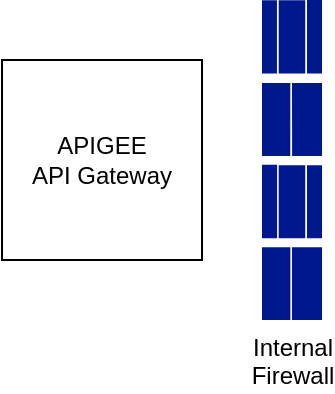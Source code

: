 <mxfile version="11.0.7" type="github"><diagram id="oeHABZvpz2O5Zaef3Kae" name="Page-1"><mxGraphModel dx="1422" dy="796" grid="1" gridSize="10" guides="1" tooltips="1" connect="1" arrows="1" fold="1" page="1" pageScale="1" pageWidth="850" pageHeight="1100" math="0" shadow="0"><root><mxCell id="0"/><mxCell id="1" parent="0"/><mxCell id="H54m3D6GSQ2u6cuhyv1D-1" value="APIGEE&lt;br&gt;API Gateway" style="whiteSpace=wrap;html=1;aspect=fixed;" vertex="1" parent="1"><mxGeometry x="40" y="280" width="100" height="100" as="geometry"/></mxCell><mxCell id="H54m3D6GSQ2u6cuhyv1D-3" value="Internal&lt;br&gt;Firewall" style="pointerEvents=1;shadow=0;dashed=0;html=1;strokeColor=none;labelPosition=center;verticalLabelPosition=bottom;verticalAlign=top;align=center;shape=mxgraph.mscae.enterprise.firewall;fillColor=#00188D;" vertex="1" parent="1"><mxGeometry x="170" y="250" width="30" height="160" as="geometry"/></mxCell></root></mxGraphModel></diagram></mxfile>